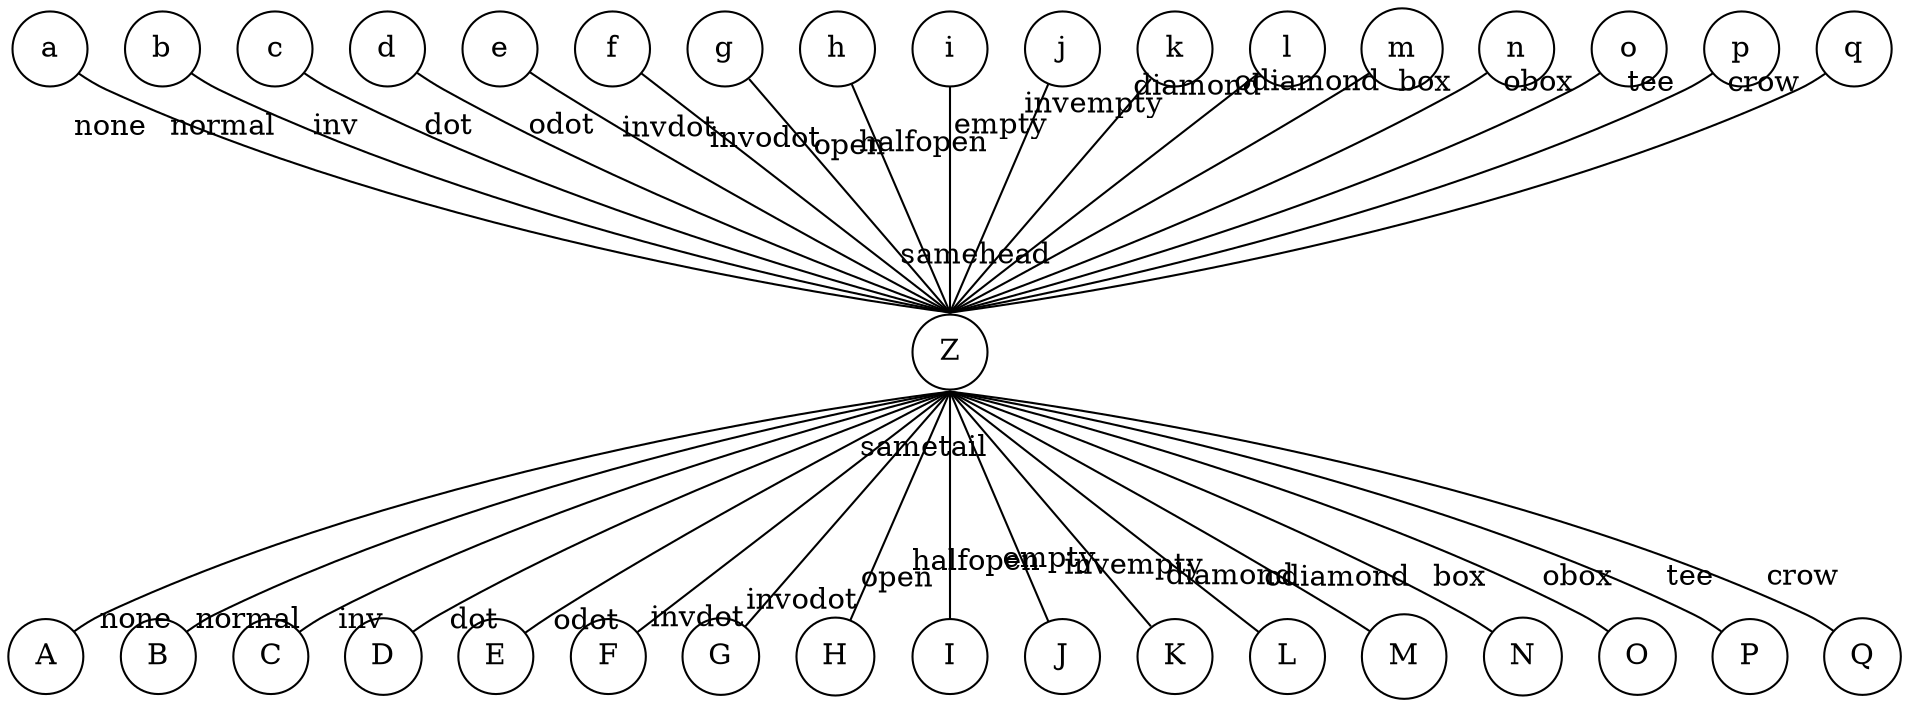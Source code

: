 digraph G {
	graph [ranksep="1.5", splines=true, overlap=false];
	node [label="\N", shape=circle];
	edge [dir=none, labeldistance=3];
	{
		edge [samehead=ahead];
		edge [samearrowhead=1];
		a -> Z [arrowtail=none, taillabel=none];
		b -> Z [arrowtail=normal, taillabel=normal];
		c -> Z [arrowtail=inv, taillabel=inv];
		d -> Z [arrowtail=dot, taillabel=dot];
		e -> Z [arrowtail=odot, taillabel=odot];
		f -> Z [arrowtail=invdot, taillabel=invdot];
		g -> Z [arrowtail=invodot, taillabel=invodot];
		h -> Z [arrowtail=open, taillabel=open];
		i -> Z [arrowtail=halfopen, taillabel=halfopen, arrowhead=inv, headlabel=samehead];
		j -> Z [arrowtail=empty, taillabel=empty];
		k -> Z [arrowtail=invempty, taillabel=invempty];
		l -> Z [arrowtail=diamond, taillabel=diamond];
		m -> Z [arrowtail=odiamond, taillabel=odiamond];
		n -> Z [arrowtail=box, taillabel=box];
		o -> Z [arrowtail=obox, taillabel=obox];
		p -> Z [arrowtail=tee, taillabel=tee];
		q -> Z [arrowtail=crow, taillabel=crow];
	}
	{
		edge [sametail=atail];
		edge [samearrowtail=1];
		Z -> A [arrowhead=none, headlabel=none];
		Z -> B [arrowhead=normal, headlabel=normal];
		Z -> C [arrowhead=inv, headlabel=inv];
		Z -> D [arrowhead=dot, headlabel=dot];
		Z -> E [arrowhead=odot, headlabel=odot];
		Z -> F [arrowhead=invdot, headlabel=invdot];
		Z -> G [arrowhead=invodot, headlabel=invodot];
		Z -> H [arrowhead=open, headlabel=open];
		Z -> I [arrowtail=inv, taillabel=sametail, arrowhead=halfopen, headlabel=halfopen];
		Z -> J [arrowhead=empty, headlabel=empty];
		Z -> K [arrowhead=invempty, headlabel=invempty];
		Z -> L [arrowhead=diamond, headlabel=diamond];
		Z -> M [arrowhead=odiamond, headlabel=odiamond];
		Z -> N [arrowhead=box, headlabel=box];
		Z -> O [arrowhead=obox, headlabel=obox];
		Z -> P [arrowhead=tee, headlabel=tee];
		Z -> Q [arrowhead=crow, headlabel=crow];
	}
}
